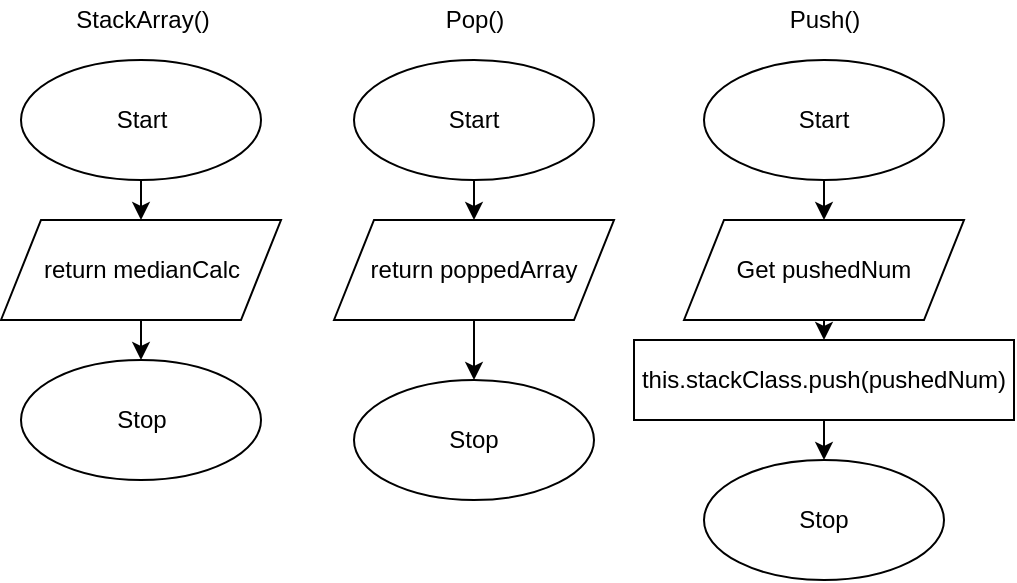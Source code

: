 <mxfile>
    <diagram id="bVoswQC8T6PlKmy4Bn8u" name="Page-1">
        <mxGraphModel dx="1074" dy="749" grid="1" gridSize="10" guides="1" tooltips="1" connect="1" arrows="1" fold="1" page="1" pageScale="1" pageWidth="827" pageHeight="1169" math="0" shadow="0">
            <root>
                <mxCell id="0"/>
                <mxCell id="1" parent="0"/>
                <mxCell id="312" style="edgeStyle=none;html=1;entryX=0.5;entryY=0;entryDx=0;entryDy=0;" edge="1" parent="1" source="287" target="289">
                    <mxGeometry relative="1" as="geometry"/>
                </mxCell>
                <mxCell id="287" value="Start" style="ellipse;whiteSpace=wrap;html=1;" parent="1" vertex="1">
                    <mxGeometry x="313.5" y="670" width="120" height="60" as="geometry"/>
                </mxCell>
                <mxCell id="288" value="" style="edgeStyle=none;html=1;" parent="1" source="289" target="296" edge="1">
                    <mxGeometry relative="1" as="geometry"/>
                </mxCell>
                <mxCell id="289" value="return medianCalc" style="shape=parallelogram;perimeter=parallelogramPerimeter;whiteSpace=wrap;html=1;fixedSize=1;" parent="1" vertex="1">
                    <mxGeometry x="303.5" y="750" width="140" height="50" as="geometry"/>
                </mxCell>
                <mxCell id="296" value="Stop" style="ellipse;whiteSpace=wrap;html=1;" parent="1" vertex="1">
                    <mxGeometry x="313.5" y="820" width="120" height="60" as="geometry"/>
                </mxCell>
                <mxCell id="313" value="StackArray()" style="text;html=1;align=center;verticalAlign=middle;resizable=0;points=[];autosize=1;strokeColor=none;fillColor=none;" vertex="1" parent="1">
                    <mxGeometry x="334" y="640" width="80" height="20" as="geometry"/>
                </mxCell>
                <mxCell id="314" style="edgeStyle=none;html=1;entryX=0.5;entryY=0;entryDx=0;entryDy=0;" edge="1" parent="1" source="315" target="317">
                    <mxGeometry relative="1" as="geometry"/>
                </mxCell>
                <mxCell id="315" value="Start" style="ellipse;whiteSpace=wrap;html=1;" vertex="1" parent="1">
                    <mxGeometry x="480" y="670" width="120" height="60" as="geometry"/>
                </mxCell>
                <mxCell id="323" value="" style="edgeStyle=none;html=1;" edge="1" parent="1" source="317" target="318">
                    <mxGeometry relative="1" as="geometry"/>
                </mxCell>
                <mxCell id="317" value="return poppedArray" style="shape=parallelogram;perimeter=parallelogramPerimeter;whiteSpace=wrap;html=1;fixedSize=1;" vertex="1" parent="1">
                    <mxGeometry x="470" y="750" width="140" height="50" as="geometry"/>
                </mxCell>
                <mxCell id="318" value="Stop" style="ellipse;whiteSpace=wrap;html=1;" vertex="1" parent="1">
                    <mxGeometry x="480" y="830" width="120" height="60" as="geometry"/>
                </mxCell>
                <mxCell id="319" value="Pop()" style="text;html=1;align=center;verticalAlign=middle;resizable=0;points=[];autosize=1;strokeColor=none;fillColor=none;" vertex="1" parent="1">
                    <mxGeometry x="520" y="640" width="40" height="20" as="geometry"/>
                </mxCell>
                <mxCell id="324" style="edgeStyle=none;html=1;entryX=0.5;entryY=0;entryDx=0;entryDy=0;" edge="1" parent="1" source="325" target="327">
                    <mxGeometry relative="1" as="geometry"/>
                </mxCell>
                <mxCell id="325" value="Start" style="ellipse;whiteSpace=wrap;html=1;" vertex="1" parent="1">
                    <mxGeometry x="655" y="670" width="120" height="60" as="geometry"/>
                </mxCell>
                <mxCell id="331" style="edgeStyle=none;html=1;entryX=0.5;entryY=0;entryDx=0;entryDy=0;" edge="1" parent="1" source="327" target="330">
                    <mxGeometry relative="1" as="geometry"/>
                </mxCell>
                <mxCell id="327" value="Get pushedNum" style="shape=parallelogram;perimeter=parallelogramPerimeter;whiteSpace=wrap;html=1;fixedSize=1;" vertex="1" parent="1">
                    <mxGeometry x="645" y="750" width="140" height="50" as="geometry"/>
                </mxCell>
                <mxCell id="328" value="Stop" style="ellipse;whiteSpace=wrap;html=1;" vertex="1" parent="1">
                    <mxGeometry x="655" y="870" width="120" height="60" as="geometry"/>
                </mxCell>
                <mxCell id="329" value="Push()" style="text;html=1;align=center;verticalAlign=middle;resizable=0;points=[];autosize=1;strokeColor=none;fillColor=none;" vertex="1" parent="1">
                    <mxGeometry x="690" y="640" width="50" height="20" as="geometry"/>
                </mxCell>
                <mxCell id="332" value="" style="edgeStyle=none;html=1;" edge="1" parent="1" source="330" target="328">
                    <mxGeometry relative="1" as="geometry"/>
                </mxCell>
                <mxCell id="330" value="this.stackClass.push(pushedNum)" style="whiteSpace=wrap;html=1;" vertex="1" parent="1">
                    <mxGeometry x="620" y="810" width="190" height="40" as="geometry"/>
                </mxCell>
            </root>
        </mxGraphModel>
    </diagram>
</mxfile>